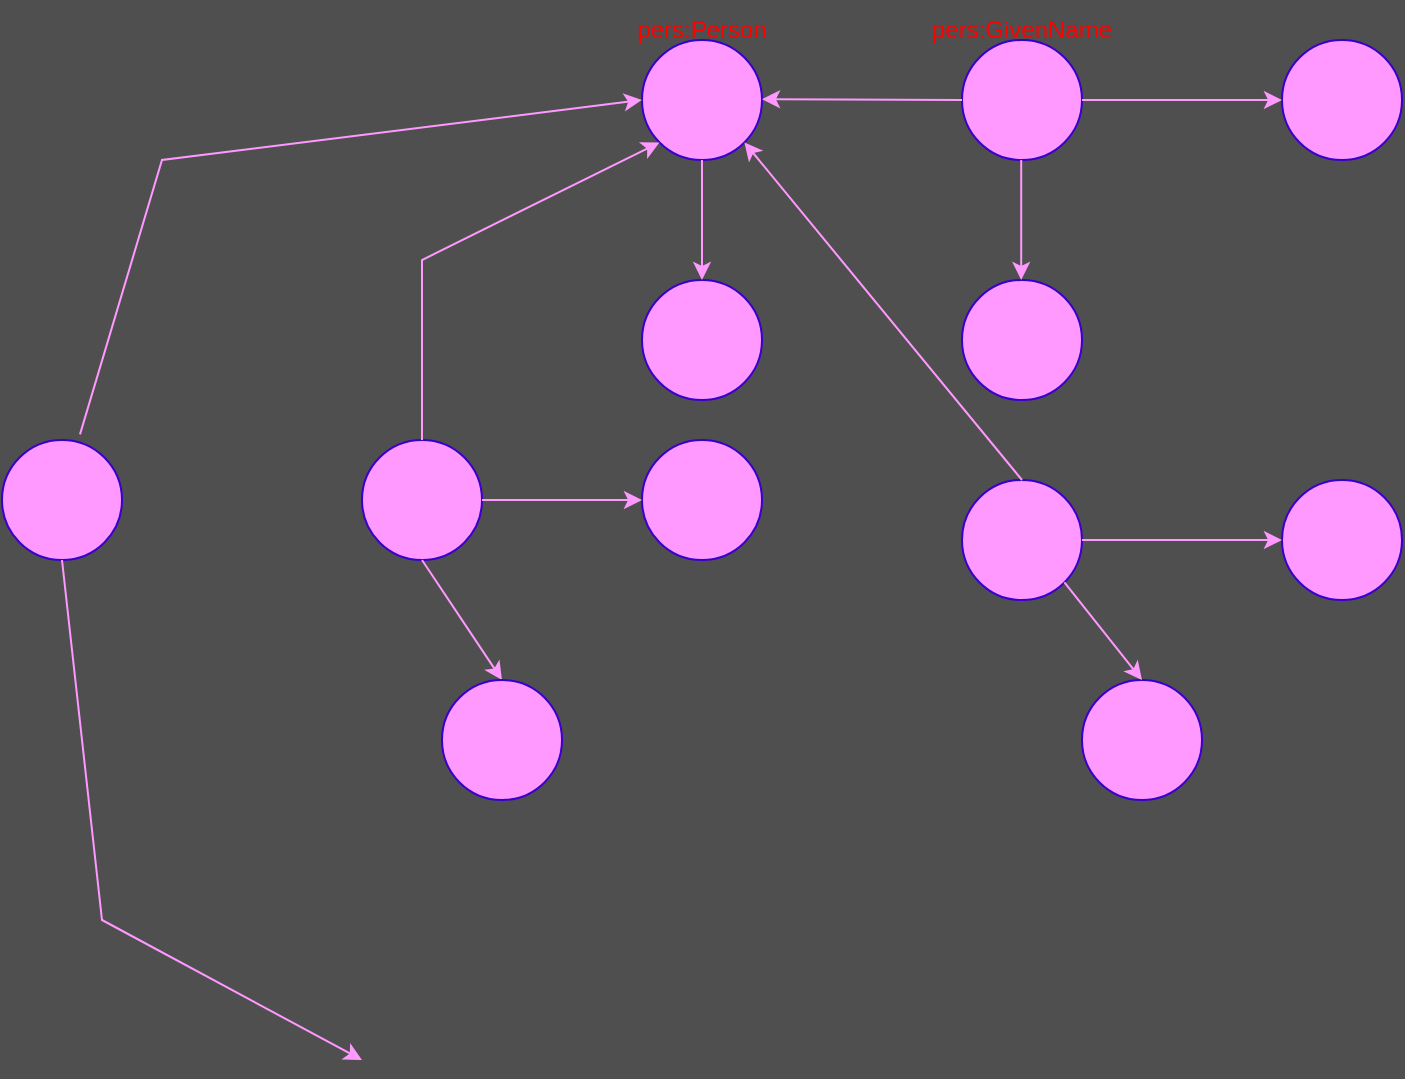 <mxfile version="24.2.2" type="github">
  <diagram id="R2lEEEUBdFMjLlhIrx00" name="Page-1">
    <mxGraphModel dx="763" dy="452" grid="1" gridSize="10" guides="1" tooltips="1" connect="1" arrows="1" fold="1" page="1" pageScale="1" pageWidth="850" pageHeight="1100" background="#4F4F4F" math="0" shadow="0" extFonts="Permanent Marker^https://fonts.googleapis.com/css?family=Permanent+Marker">
      <root>
        <mxCell id="0" />
        <mxCell id="1" parent="0" />
        <mxCell id="jCH7RhVUxrf4AD1C2IXo-1" value="" style="ellipse;whiteSpace=wrap;html=1;aspect=fixed;fillColor=#FF99FF;fontColor=#ffffff;strokeColor=#3700CC;" vertex="1" parent="1">
          <mxGeometry x="360" y="20" width="60" height="60" as="geometry" />
        </mxCell>
        <mxCell id="jCH7RhVUxrf4AD1C2IXo-4" value="" style="ellipse;whiteSpace=wrap;html=1;aspect=fixed;fillColor=#FF99FF;fontColor=#ffffff;strokeColor=#3700CC;" vertex="1" parent="1">
          <mxGeometry x="520" y="20" width="60" height="60" as="geometry" />
        </mxCell>
        <mxCell id="jCH7RhVUxrf4AD1C2IXo-5" value="" style="ellipse;whiteSpace=wrap;html=1;aspect=fixed;fillColor=#FF99FF;fontColor=#ffffff;strokeColor=#3700CC;" vertex="1" parent="1">
          <mxGeometry x="680" y="20" width="60" height="60" as="geometry" />
        </mxCell>
        <mxCell id="jCH7RhVUxrf4AD1C2IXo-6" value="" style="ellipse;whiteSpace=wrap;html=1;aspect=fixed;fillColor=#FF99FF;fontColor=#ffffff;strokeColor=#3700CC;" vertex="1" parent="1">
          <mxGeometry x="520" y="140" width="60" height="60" as="geometry" />
        </mxCell>
        <mxCell id="jCH7RhVUxrf4AD1C2IXo-7" value="" style="ellipse;whiteSpace=wrap;html=1;aspect=fixed;fillColor=#FF99FF;fontColor=#ffffff;strokeColor=#3700CC;" vertex="1" parent="1">
          <mxGeometry x="360" y="140" width="60" height="60" as="geometry" />
        </mxCell>
        <mxCell id="jCH7RhVUxrf4AD1C2IXo-8" value="" style="ellipse;whiteSpace=wrap;html=1;aspect=fixed;fillColor=#FF99FF;fontColor=#ffffff;strokeColor=#3700CC;" vertex="1" parent="1">
          <mxGeometry x="220" y="220" width="60" height="60" as="geometry" />
        </mxCell>
        <mxCell id="jCH7RhVUxrf4AD1C2IXo-9" value="" style="ellipse;whiteSpace=wrap;html=1;aspect=fixed;fillColor=#FF99FF;fontColor=#ffffff;strokeColor=#3700CC;" vertex="1" parent="1">
          <mxGeometry x="40" y="220" width="60" height="60" as="geometry" />
        </mxCell>
        <mxCell id="jCH7RhVUxrf4AD1C2IXo-10" value="" style="ellipse;whiteSpace=wrap;html=1;aspect=fixed;fillColor=#FF99FF;fontColor=#ffffff;strokeColor=#3700CC;" vertex="1" parent="1">
          <mxGeometry x="520" y="240" width="60" height="60" as="geometry" />
        </mxCell>
        <mxCell id="jCH7RhVUxrf4AD1C2IXo-11" value="" style="ellipse;whiteSpace=wrap;html=1;aspect=fixed;fillColor=#FF99FF;fontColor=#ffffff;strokeColor=#3700CC;" vertex="1" parent="1">
          <mxGeometry x="680" y="240" width="60" height="60" as="geometry" />
        </mxCell>
        <mxCell id="jCH7RhVUxrf4AD1C2IXo-12" value="" style="ellipse;whiteSpace=wrap;html=1;aspect=fixed;fillColor=#FF99FF;fontColor=#ffffff;strokeColor=#3700CC;" vertex="1" parent="1">
          <mxGeometry x="580" y="340" width="60" height="60" as="geometry" />
        </mxCell>
        <mxCell id="jCH7RhVUxrf4AD1C2IXo-13" value="" style="ellipse;whiteSpace=wrap;html=1;aspect=fixed;fillColor=#FF99FF;fontColor=#ffffff;strokeColor=#3700CC;" vertex="1" parent="1">
          <mxGeometry x="360" y="220" width="60" height="60" as="geometry" />
        </mxCell>
        <mxCell id="jCH7RhVUxrf4AD1C2IXo-14" value="" style="endArrow=classic;html=1;rounded=0;entryX=0;entryY=0.5;entryDx=0;entryDy=0;exitX=0.65;exitY=-0.047;exitDx=0;exitDy=0;exitPerimeter=0;strokeColor=#FF99FF;" edge="1" parent="1" source="jCH7RhVUxrf4AD1C2IXo-9" target="jCH7RhVUxrf4AD1C2IXo-1">
          <mxGeometry width="50" height="50" relative="1" as="geometry">
            <mxPoint x="290" y="110" as="sourcePoint" />
            <mxPoint x="340" y="60" as="targetPoint" />
            <Array as="points">
              <mxPoint x="120" y="80" />
            </Array>
          </mxGeometry>
        </mxCell>
        <mxCell id="jCH7RhVUxrf4AD1C2IXo-16" value="" style="endArrow=classic;html=1;rounded=0;strokeColor=#FF99FF;entryX=0;entryY=0.5;entryDx=0;entryDy=0;" edge="1" parent="1" target="jCH7RhVUxrf4AD1C2IXo-5">
          <mxGeometry width="50" height="50" relative="1" as="geometry">
            <mxPoint x="580" y="50" as="sourcePoint" />
            <mxPoint x="630" as="targetPoint" />
          </mxGeometry>
        </mxCell>
        <mxCell id="jCH7RhVUxrf4AD1C2IXo-17" value="" style="endArrow=classic;html=1;rounded=0;strokeColor=#FF99FF;exitX=0;exitY=0.5;exitDx=0;exitDy=0;" edge="1" parent="1" source="jCH7RhVUxrf4AD1C2IXo-4">
          <mxGeometry width="50" height="50" relative="1" as="geometry">
            <mxPoint x="510" y="49.6" as="sourcePoint" />
            <mxPoint x="420" y="49.6" as="targetPoint" />
          </mxGeometry>
        </mxCell>
        <mxCell id="jCH7RhVUxrf4AD1C2IXo-18" value="" style="endArrow=classic;html=1;rounded=0;strokeColor=#FF99FF;" edge="1" parent="1">
          <mxGeometry width="50" height="50" relative="1" as="geometry">
            <mxPoint x="549.6" y="80" as="sourcePoint" />
            <mxPoint x="549.6" y="140" as="targetPoint" />
          </mxGeometry>
        </mxCell>
        <mxCell id="jCH7RhVUxrf4AD1C2IXo-19" value="" style="endArrow=classic;html=1;rounded=0;strokeColor=#FF99FF;entryX=0;entryY=0.5;entryDx=0;entryDy=0;exitX=1;exitY=0.5;exitDx=0;exitDy=0;" edge="1" parent="1" source="jCH7RhVUxrf4AD1C2IXo-10" target="jCH7RhVUxrf4AD1C2IXo-11">
          <mxGeometry width="50" height="50" relative="1" as="geometry">
            <mxPoint x="580" y="330" as="sourcePoint" />
            <mxPoint x="630" y="280" as="targetPoint" />
          </mxGeometry>
        </mxCell>
        <mxCell id="jCH7RhVUxrf4AD1C2IXo-20" value="" style="endArrow=classic;html=1;rounded=0;strokeColor=#FF99FF;entryX=1;entryY=1;entryDx=0;entryDy=0;exitX=0.5;exitY=0;exitDx=0;exitDy=0;" edge="1" parent="1" source="jCH7RhVUxrf4AD1C2IXo-10" target="jCH7RhVUxrf4AD1C2IXo-1">
          <mxGeometry width="50" height="50" relative="1" as="geometry">
            <mxPoint x="290" y="210" as="sourcePoint" />
            <mxPoint x="340" y="160" as="targetPoint" />
          </mxGeometry>
        </mxCell>
        <mxCell id="jCH7RhVUxrf4AD1C2IXo-21" value="" style="endArrow=classic;html=1;rounded=0;strokeColor=#FF99FF;entryX=0.5;entryY=0;entryDx=0;entryDy=0;exitX=1;exitY=1;exitDx=0;exitDy=0;" edge="1" parent="1" source="jCH7RhVUxrf4AD1C2IXo-10" target="jCH7RhVUxrf4AD1C2IXo-12">
          <mxGeometry width="50" height="50" relative="1" as="geometry">
            <mxPoint x="300" y="220" as="sourcePoint" />
            <mxPoint x="350" y="170" as="targetPoint" />
          </mxGeometry>
        </mxCell>
        <mxCell id="jCH7RhVUxrf4AD1C2IXo-22" value="" style="endArrow=classic;html=1;rounded=0;strokeColor=#FF99FF;entryX=0.5;entryY=0;entryDx=0;entryDy=0;exitX=0.5;exitY=1;exitDx=0;exitDy=0;" edge="1" parent="1" source="jCH7RhVUxrf4AD1C2IXo-1" target="jCH7RhVUxrf4AD1C2IXo-7">
          <mxGeometry width="50" height="50" relative="1" as="geometry">
            <mxPoint x="310" y="230" as="sourcePoint" />
            <mxPoint x="360" y="180" as="targetPoint" />
          </mxGeometry>
        </mxCell>
        <mxCell id="jCH7RhVUxrf4AD1C2IXo-23" value="" style="endArrow=classic;html=1;rounded=0;strokeColor=#FF99FF;entryX=0;entryY=1;entryDx=0;entryDy=0;" edge="1" parent="1" target="jCH7RhVUxrf4AD1C2IXo-1">
          <mxGeometry width="50" height="50" relative="1" as="geometry">
            <mxPoint x="250" y="220" as="sourcePoint" />
            <mxPoint x="300" y="170" as="targetPoint" />
            <Array as="points">
              <mxPoint x="250" y="130" />
            </Array>
          </mxGeometry>
        </mxCell>
        <mxCell id="jCH7RhVUxrf4AD1C2IXo-24" value="" style="endArrow=classic;html=1;rounded=0;strokeColor=#FF99FF;entryX=0;entryY=0.5;entryDx=0;entryDy=0;exitX=1;exitY=0.5;exitDx=0;exitDy=0;" edge="1" parent="1" source="jCH7RhVUxrf4AD1C2IXo-8" target="jCH7RhVUxrf4AD1C2IXo-13">
          <mxGeometry width="50" height="50" relative="1" as="geometry">
            <mxPoint x="330" y="250" as="sourcePoint" />
            <mxPoint x="380" y="200" as="targetPoint" />
          </mxGeometry>
        </mxCell>
        <mxCell id="jCH7RhVUxrf4AD1C2IXo-26" value="" style="endArrow=classic;html=1;rounded=0;strokeColor=#FF99FF;entryX=0;entryY=0.5;entryDx=0;entryDy=0;exitX=0.5;exitY=1;exitDx=0;exitDy=0;" edge="1" parent="1" source="jCH7RhVUxrf4AD1C2IXo-9">
          <mxGeometry width="50" height="50" relative="1" as="geometry">
            <mxPoint x="110" y="300" as="sourcePoint" />
            <mxPoint x="220" y="530" as="targetPoint" />
            <Array as="points">
              <mxPoint x="90" y="460" />
            </Array>
          </mxGeometry>
        </mxCell>
        <mxCell id="jCH7RhVUxrf4AD1C2IXo-31" value="" style="endArrow=classic;html=1;rounded=0;strokeColor=#FF99FF;entryX=0.5;entryY=0;entryDx=0;entryDy=0;exitX=0.5;exitY=1;exitDx=0;exitDy=0;" edge="1" parent="1" source="jCH7RhVUxrf4AD1C2IXo-8" target="jCH7RhVUxrf4AD1C2IXo-32">
          <mxGeometry width="50" height="50" relative="1" as="geometry">
            <mxPoint x="110" y="320" as="sourcePoint" />
            <mxPoint x="190" y="360" as="targetPoint" />
          </mxGeometry>
        </mxCell>
        <mxCell id="jCH7RhVUxrf4AD1C2IXo-32" value="" style="ellipse;whiteSpace=wrap;html=1;aspect=fixed;fillColor=#FF99FF;fontColor=#ffffff;strokeColor=#3700CC;" vertex="1" parent="1">
          <mxGeometry x="260" y="340" width="60" height="60" as="geometry" />
        </mxCell>
        <mxCell id="jCH7RhVUxrf4AD1C2IXo-37" value="&lt;font color=&quot;#ff0000&quot;&gt;pers:Person&lt;/font&gt;" style="text;strokeColor=none;align=center;fillColor=none;html=1;verticalAlign=middle;whiteSpace=wrap;rounded=0;" vertex="1" parent="1">
          <mxGeometry x="340" width="100" height="30" as="geometry" />
        </mxCell>
        <mxCell id="jCH7RhVUxrf4AD1C2IXo-38" value="&lt;font color=&quot;#ff0000&quot;&gt;pers:GivenName&lt;/font&gt;" style="text;strokeColor=none;align=center;fillColor=none;html=1;verticalAlign=middle;whiteSpace=wrap;rounded=0;" vertex="1" parent="1">
          <mxGeometry x="500" width="100" height="30" as="geometry" />
        </mxCell>
      </root>
    </mxGraphModel>
  </diagram>
</mxfile>
